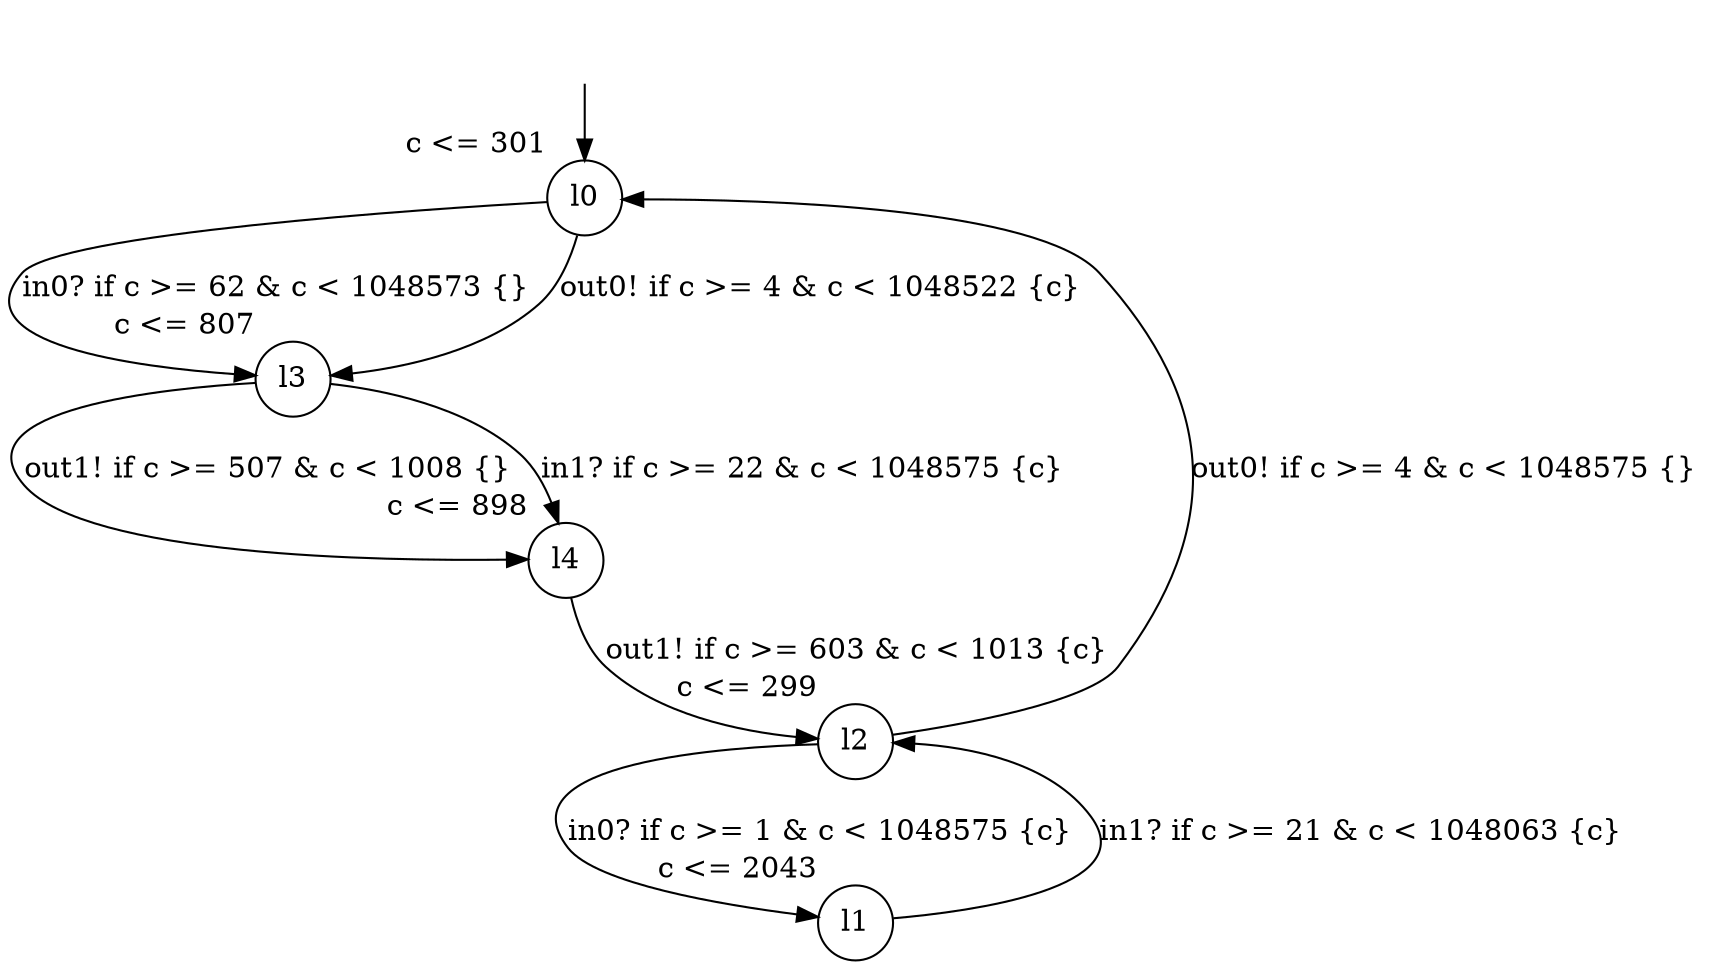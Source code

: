 digraph g {
__start0 [label="" shape="none"];
l0 [shape="circle" margin=0 label="l0", xlabel="c <= 301"];
l1 [shape="circle" margin=0 label="l1", xlabel="c <= 2043"];
l2 [shape="circle" margin=0 label="l2", xlabel="c <= 299"];
l3 [shape="circle" margin=0 label="l3", xlabel="c <= 807"];
l4 [shape="circle" margin=0 label="l4", xlabel="c <= 898"];
l0 -> l3 [label="in0? if c >= 62 & c < 1048573 {} "];
l0 -> l3 [label="out0! if c >= 4 & c < 1048522 {c} "];
l1 -> l2 [label="in1? if c >= 21 & c < 1048063 {c} "];
l2 -> l1 [label="in0? if c >= 1 & c < 1048575 {c} "];
l2 -> l0 [label="out0! if c >= 4 & c < 1048575 {} "];
l3 -> l4 [label="out1! if c >= 507 & c < 1008 {} "];
l3 -> l4 [label="in1? if c >= 22 & c < 1048575 {c} "];
l4 -> l2 [label="out1! if c >= 603 & c < 1013 {c} "];
__start0 -> l0;
}
